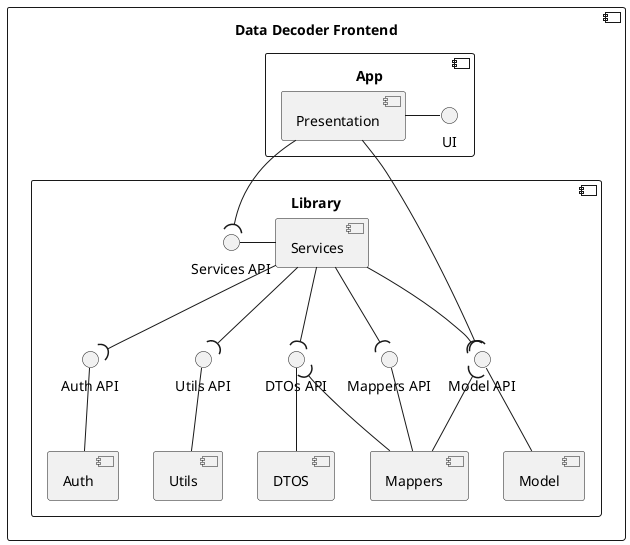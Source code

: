 @startuml data-decoder-frontend

component "Data Decoder Frontend" {

    component "App" {
        component "Presentation" as COMP
        interface "UI" as COMP_API
    }
    
    component "Library" {
        component "DTOS" as DTO
        component "Mappers" as MAP
        component "Model" as MOD
        component "Services" as SERV
        component "Auth" as AUTH
        component "Utils" as UTIL

        interface "DTOs API" as DTO_API
        interface "Mappers API" as MAP_API
        interface "Model API" as MOD_API
        interface "Services API" as SERV_API
        interface "Auth API" as AUTH_API
        interface "Utils API" as UTIL_API
    }
    
    COMP --( SERV_API

    COMP - COMP_API
    DTO_API -- DTO
    MAP_API -- MAP
    MOD_API -- MOD
    SERV_API - SERV
    AUTH_API -- AUTH
    UTIL_API -- UTIL

    SERV --( DTO_API
    SERV --( AUTH_API
    SERV --( UTIL_API
    COMP --( MOD_API
    SERV --( MOD_API
    SERV --( MAP_API

    DTO_API )- MAP
    MOD_API )- MAP
}

@enduml
